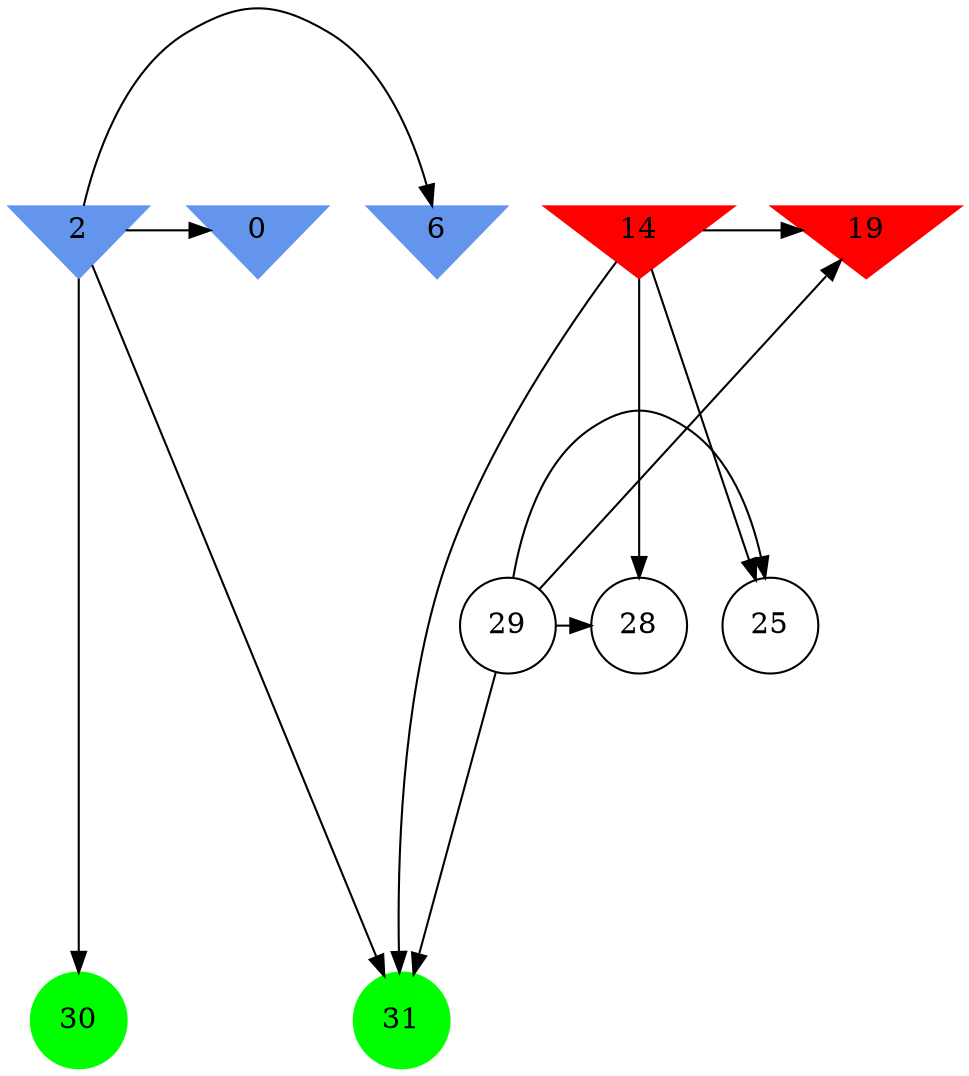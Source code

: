 digraph brain {
	ranksep=2.0;
	0 [shape=invtriangle,style=filled,color=cornflowerblue];
	2 [shape=invtriangle,style=filled,color=cornflowerblue];
	6 [shape=invtriangle,style=filled,color=cornflowerblue];
	14 [shape=invtriangle,style=filled,color=red];
	19 [shape=invtriangle,style=filled,color=red];
	25 [shape=circle,color=black];
	28 [shape=circle,color=black];
	29 [shape=circle,color=black];
	30 [shape=circle,style=filled,color=green];
	31 [shape=circle,style=filled,color=green];
	14	->	25;
	14	->	28;
	14	->	19;
	14	->	31;
	29	->	25;
	29	->	28;
	29	->	19;
	29	->	31;
	2	->	6;
	2	->	30;
	2	->	0;
	2	->	31;
	{ rank=same; 0; 2; 6; 14; 19; }
	{ rank=same; 25; 28; 29; }
	{ rank=same; 30; 31; }
}

